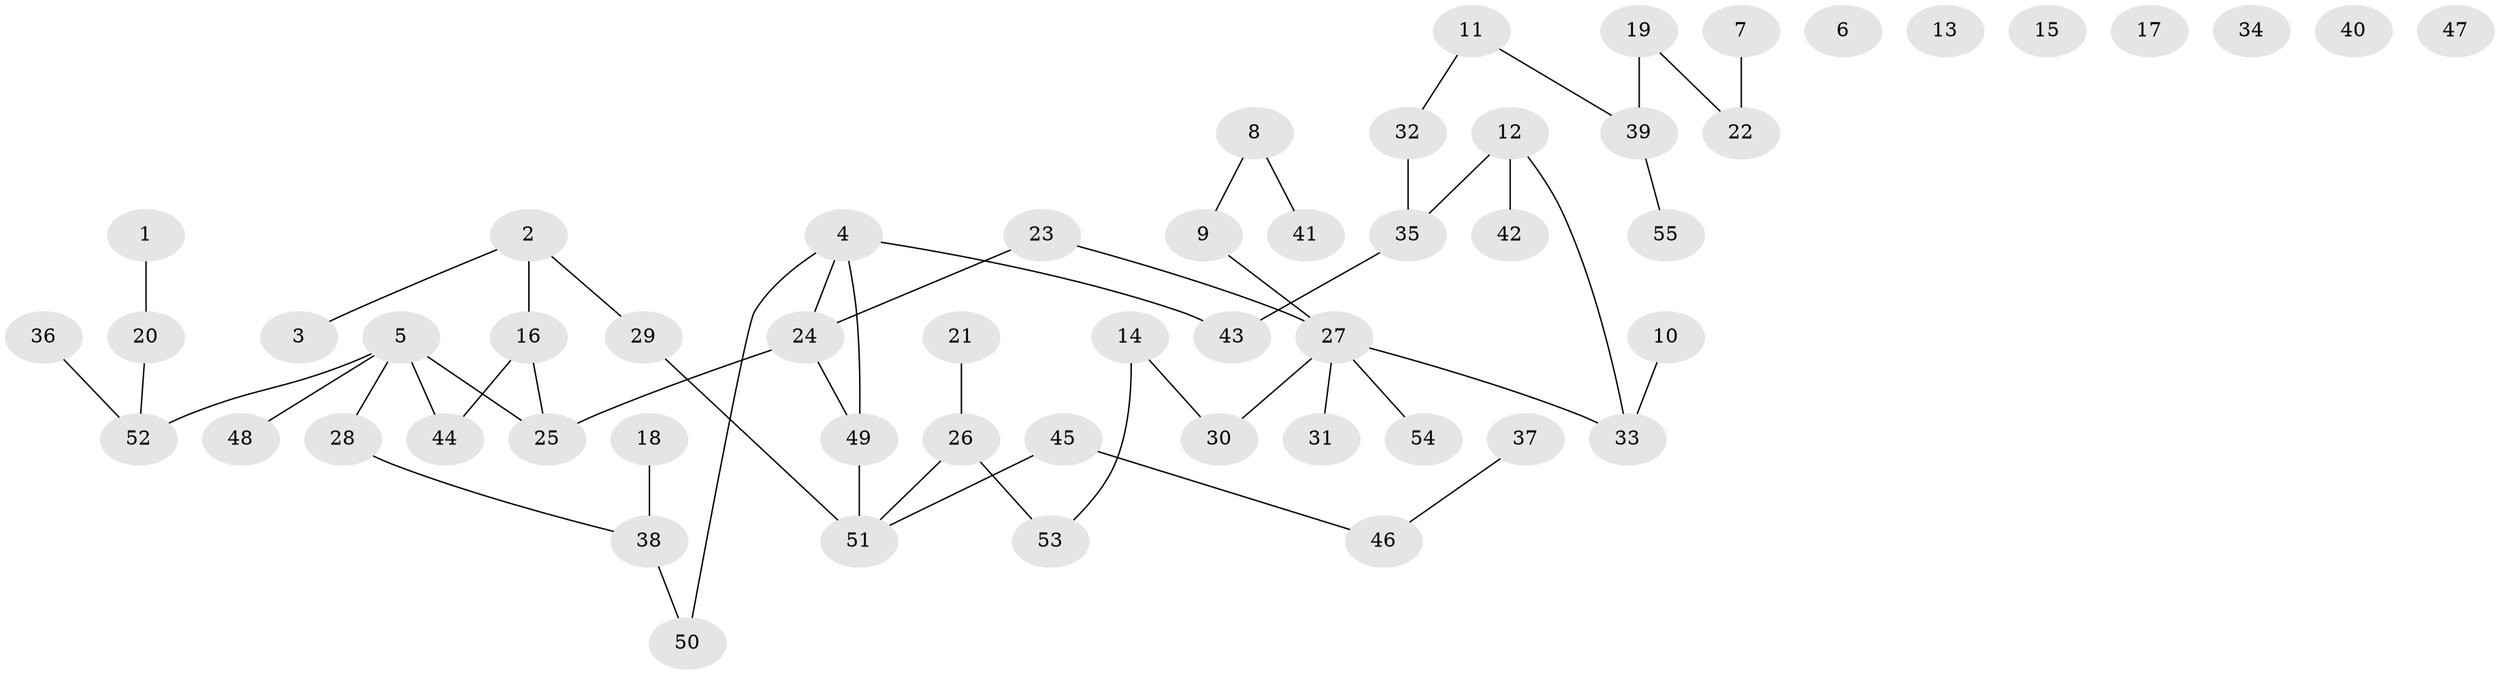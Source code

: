 // coarse degree distribution, {2: 0.3125, 3: 0.1875, 4: 0.1875, 5: 0.0625, 1: 0.25}
// Generated by graph-tools (version 1.1) at 2025/35/03/04/25 23:35:45]
// undirected, 55 vertices, 53 edges
graph export_dot {
  node [color=gray90,style=filled];
  1;
  2;
  3;
  4;
  5;
  6;
  7;
  8;
  9;
  10;
  11;
  12;
  13;
  14;
  15;
  16;
  17;
  18;
  19;
  20;
  21;
  22;
  23;
  24;
  25;
  26;
  27;
  28;
  29;
  30;
  31;
  32;
  33;
  34;
  35;
  36;
  37;
  38;
  39;
  40;
  41;
  42;
  43;
  44;
  45;
  46;
  47;
  48;
  49;
  50;
  51;
  52;
  53;
  54;
  55;
  1 -- 20;
  2 -- 3;
  2 -- 16;
  2 -- 29;
  4 -- 24;
  4 -- 43;
  4 -- 49;
  4 -- 50;
  5 -- 25;
  5 -- 28;
  5 -- 44;
  5 -- 48;
  5 -- 52;
  7 -- 22;
  8 -- 9;
  8 -- 41;
  9 -- 27;
  10 -- 33;
  11 -- 32;
  11 -- 39;
  12 -- 33;
  12 -- 35;
  12 -- 42;
  14 -- 30;
  14 -- 53;
  16 -- 25;
  16 -- 44;
  18 -- 38;
  19 -- 22;
  19 -- 39;
  20 -- 52;
  21 -- 26;
  23 -- 24;
  23 -- 27;
  24 -- 25;
  24 -- 49;
  26 -- 51;
  26 -- 53;
  27 -- 30;
  27 -- 31;
  27 -- 33;
  27 -- 54;
  28 -- 38;
  29 -- 51;
  32 -- 35;
  35 -- 43;
  36 -- 52;
  37 -- 46;
  38 -- 50;
  39 -- 55;
  45 -- 46;
  45 -- 51;
  49 -- 51;
}
